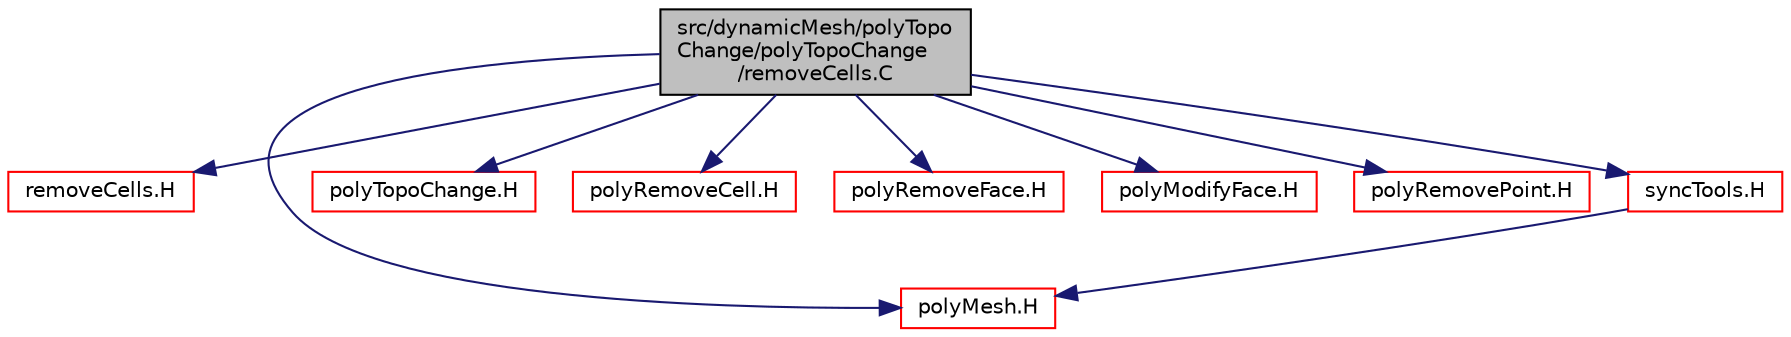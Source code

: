 digraph "src/dynamicMesh/polyTopoChange/polyTopoChange/removeCells.C"
{
  bgcolor="transparent";
  edge [fontname="Helvetica",fontsize="10",labelfontname="Helvetica",labelfontsize="10"];
  node [fontname="Helvetica",fontsize="10",shape=record];
  Node1 [label="src/dynamicMesh/polyTopo\lChange/polyTopoChange\l/removeCells.C",height=0.2,width=0.4,color="black", fillcolor="grey75", style="filled", fontcolor="black"];
  Node1 -> Node2 [color="midnightblue",fontsize="10",style="solid",fontname="Helvetica"];
  Node2 [label="removeCells.H",height=0.2,width=0.4,color="red",URL="$a05036.html"];
  Node1 -> Node3 [color="midnightblue",fontsize="10",style="solid",fontname="Helvetica"];
  Node3 [label="polyMesh.H",height=0.2,width=0.4,color="red",URL="$a08802.html"];
  Node1 -> Node4 [color="midnightblue",fontsize="10",style="solid",fontname="Helvetica"];
  Node4 [label="polyTopoChange.H",height=0.2,width=0.4,color="red",URL="$a05024.html"];
  Node1 -> Node5 [color="midnightblue",fontsize="10",style="solid",fontname="Helvetica"];
  Node5 [label="polyRemoveCell.H",height=0.2,width=0.4,color="red",URL="$a05040.html"];
  Node1 -> Node6 [color="midnightblue",fontsize="10",style="solid",fontname="Helvetica"];
  Node6 [label="polyRemoveFace.H",height=0.2,width=0.4,color="red",URL="$a05041.html"];
  Node1 -> Node7 [color="midnightblue",fontsize="10",style="solid",fontname="Helvetica"];
  Node7 [label="polyModifyFace.H",height=0.2,width=0.4,color="red",URL="$a05018.html"];
  Node1 -> Node8 [color="midnightblue",fontsize="10",style="solid",fontname="Helvetica"];
  Node8 [label="polyRemovePoint.H",height=0.2,width=0.4,color="red",URL="$a05042.html"];
  Node1 -> Node9 [color="midnightblue",fontsize="10",style="solid",fontname="Helvetica"];
  Node9 [label="syncTools.H",height=0.2,width=0.4,color="red",URL="$a08848.html"];
  Node9 -> Node3 [color="midnightblue",fontsize="10",style="solid",fontname="Helvetica"];
}
